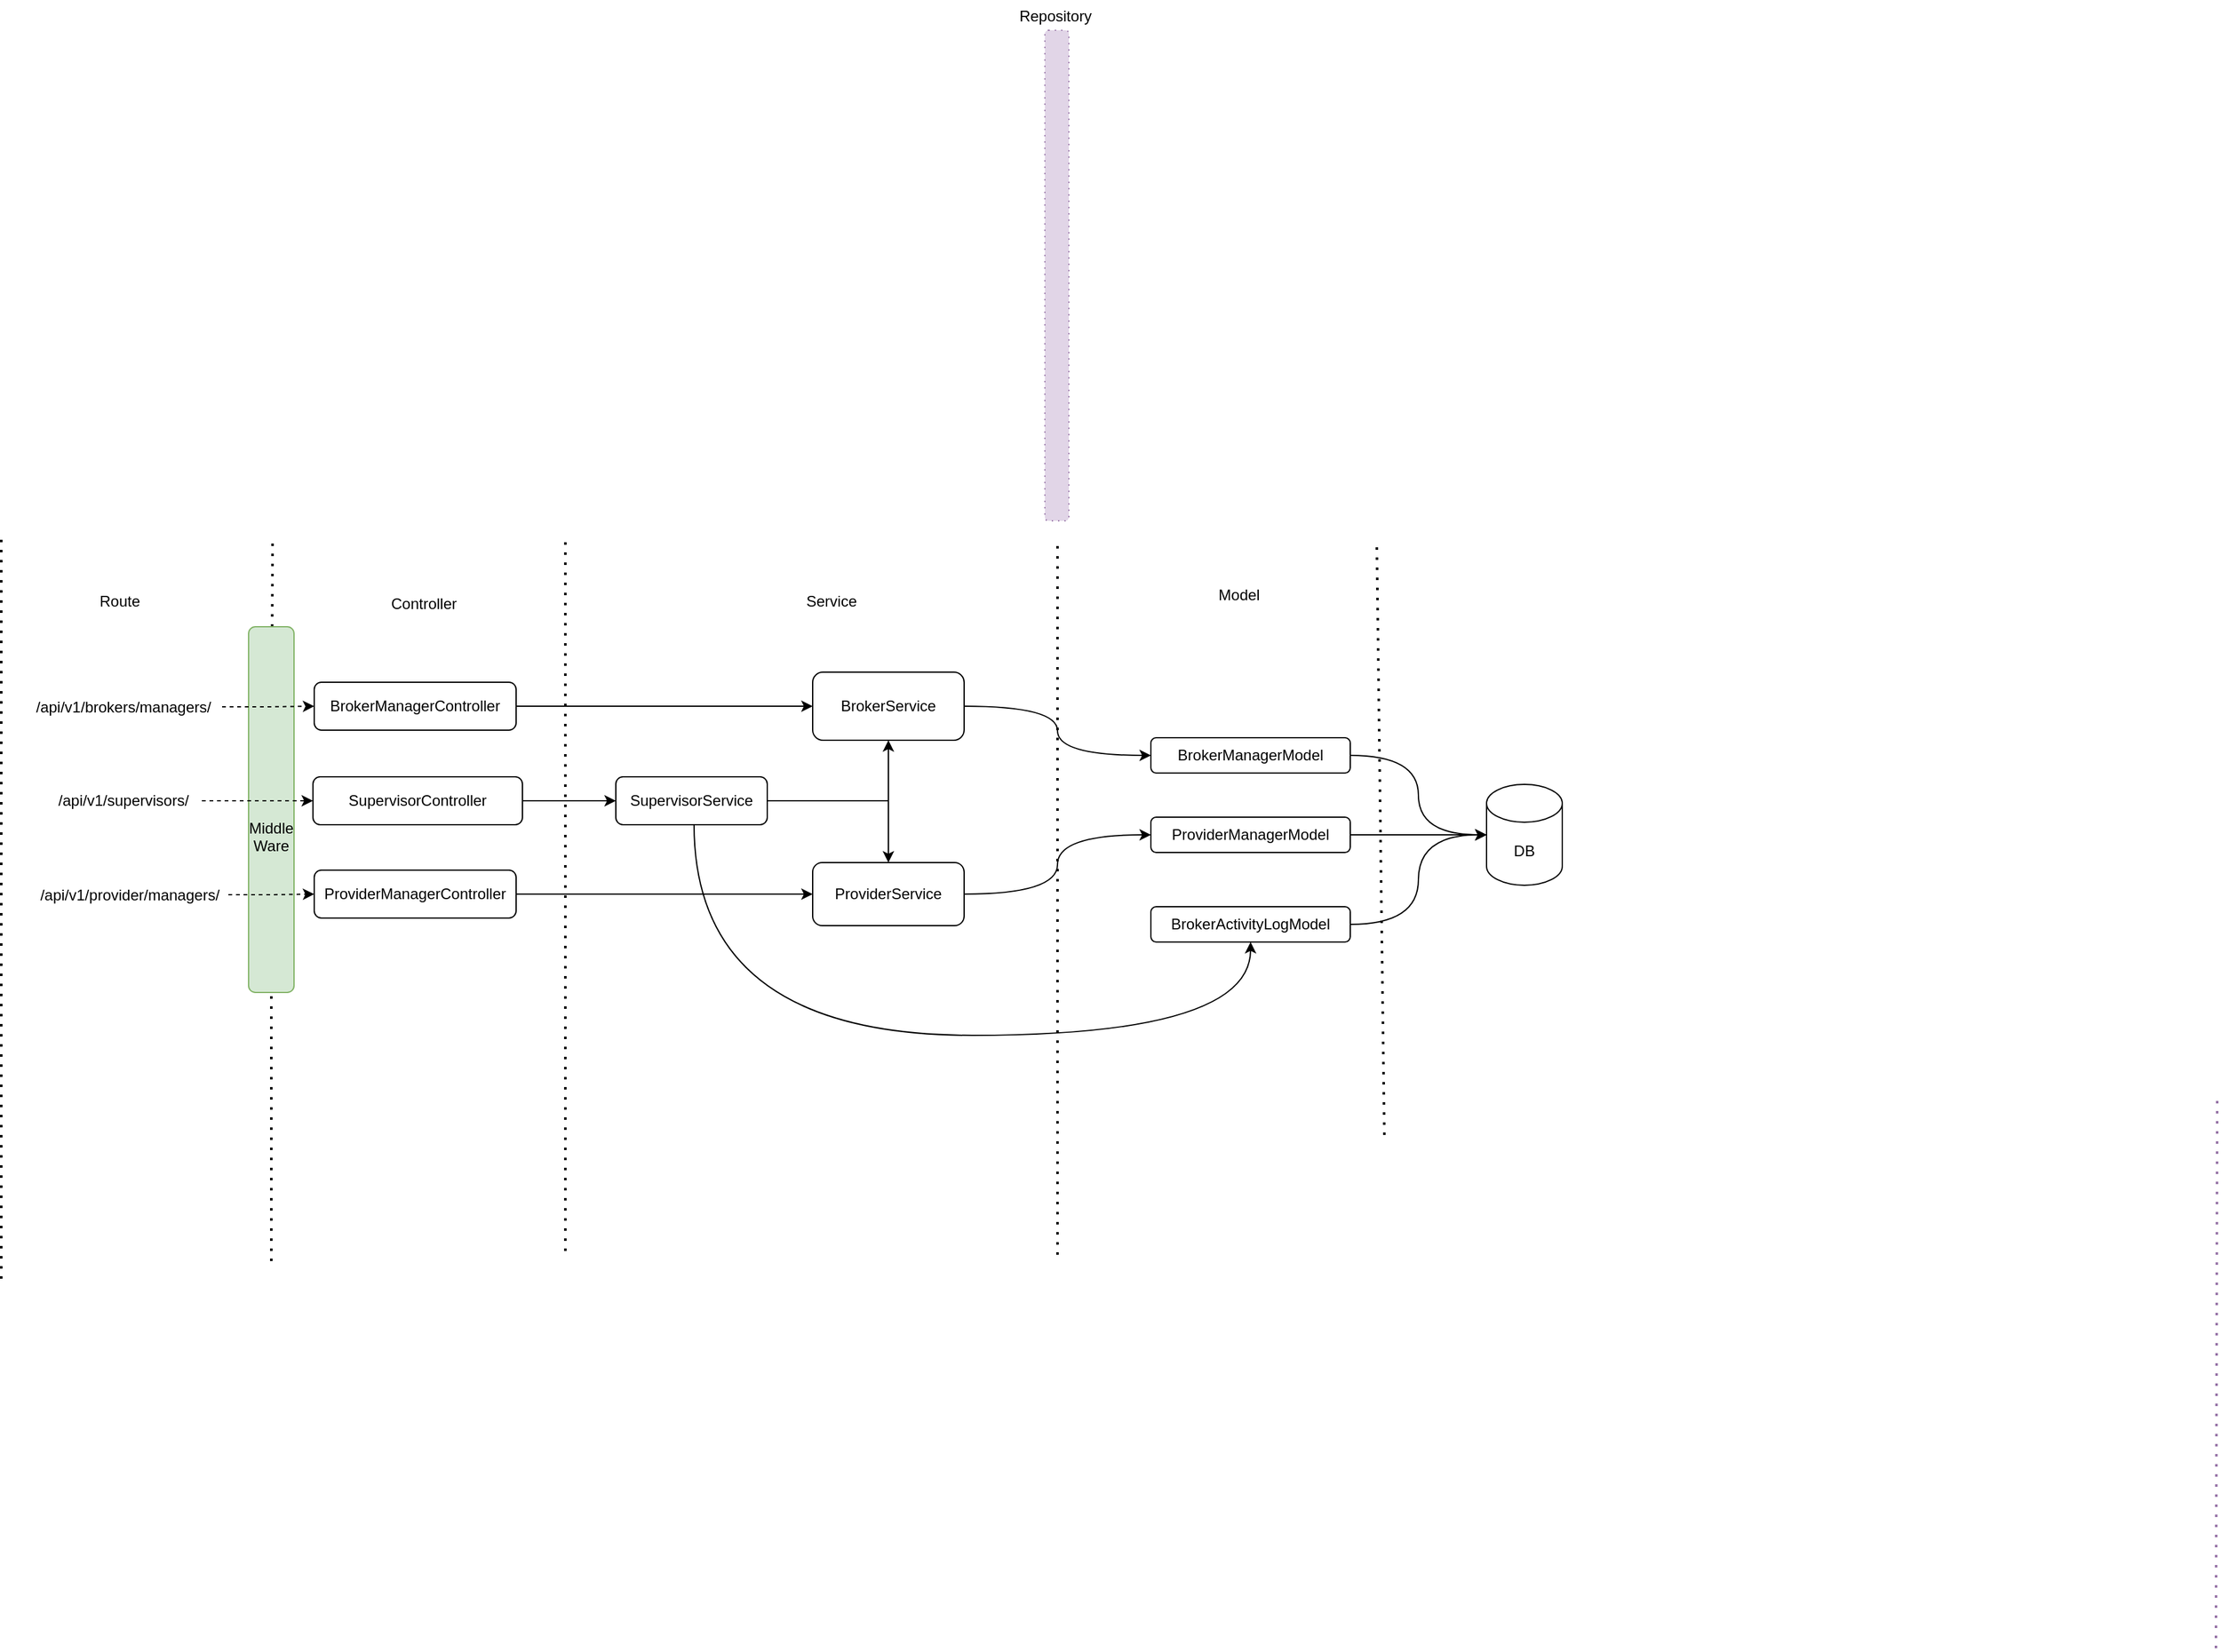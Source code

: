 <mxfile version="26.0.11">
  <diagram name="페이지-1" id="Y2dLASEYGfxgdQD2mr--">
    <mxGraphModel dx="1434" dy="2195" grid="0" gridSize="10" guides="1" tooltips="1" connect="1" arrows="1" fold="1" page="1" pageScale="1" pageWidth="1600" pageHeight="1400" background="none" math="0" shadow="0">
      <root>
        <mxCell id="0" />
        <mxCell id="1" parent="0" />
        <mxCell id="NHUCo9_RereNcycSFT4u-7" value="DB" style="shape=cylinder3;whiteSpace=wrap;html=1;boundedLbl=1;backgroundOutline=1;size=15;" vertex="1" parent="1">
          <mxGeometry x="1262" y="294" width="60" height="80" as="geometry" />
        </mxCell>
        <mxCell id="NHUCo9_RereNcycSFT4u-34" style="rounded=0;orthogonalLoop=1;jettySize=auto;html=1;edgeStyle=orthogonalEdgeStyle;" edge="1" parent="1" source="NHUCo9_RereNcycSFT4u-8" target="NHUCo9_RereNcycSFT4u-32">
          <mxGeometry relative="1" as="geometry" />
        </mxCell>
        <mxCell id="NHUCo9_RereNcycSFT4u-35" style="rounded=0;orthogonalLoop=1;jettySize=auto;html=1;edgeStyle=orthogonalEdgeStyle;" edge="1" parent="1" source="NHUCo9_RereNcycSFT4u-8" target="NHUCo9_RereNcycSFT4u-33">
          <mxGeometry relative="1" as="geometry" />
        </mxCell>
        <mxCell id="NHUCo9_RereNcycSFT4u-40" style="edgeStyle=orthogonalEdgeStyle;rounded=0;orthogonalLoop=1;jettySize=auto;html=1;entryX=0.5;entryY=1;entryDx=0;entryDy=0;curved=1;" edge="1" parent="1" source="NHUCo9_RereNcycSFT4u-8" target="NHUCo9_RereNcycSFT4u-24">
          <mxGeometry relative="1" as="geometry">
            <Array as="points">
              <mxPoint x="634" y="493" />
              <mxPoint x="1075" y="493" />
            </Array>
          </mxGeometry>
        </mxCell>
        <mxCell id="NHUCo9_RereNcycSFT4u-8" value="SupervisorService" style="rounded=1;whiteSpace=wrap;html=1;" vertex="1" parent="1">
          <mxGeometry x="572" y="288" width="120" height="38" as="geometry" />
        </mxCell>
        <mxCell id="NHUCo9_RereNcycSFT4u-11" value="" style="endArrow=none;dashed=1;html=1;dashPattern=1 3;strokeWidth=2;rounded=0;" edge="1" parent="1">
          <mxGeometry width="50" height="50" relative="1" as="geometry">
            <mxPoint x="85" y="686" as="sourcePoint" />
            <mxPoint x="85" y="98" as="targetPoint" />
          </mxGeometry>
        </mxCell>
        <mxCell id="NHUCo9_RereNcycSFT4u-12" value="" style="endArrow=none;dashed=1;html=1;dashPattern=1 3;strokeWidth=2;rounded=0;" edge="1" parent="1" source="NHUCo9_RereNcycSFT4u-29">
          <mxGeometry width="50" height="50" relative="1" as="geometry">
            <mxPoint x="300" y="484" as="sourcePoint" />
            <mxPoint x="300" y="101" as="targetPoint" />
          </mxGeometry>
        </mxCell>
        <mxCell id="NHUCo9_RereNcycSFT4u-13" value="Route" style="text;html=1;align=center;verticalAlign=middle;whiteSpace=wrap;rounded=0;" vertex="1" parent="1">
          <mxGeometry x="149" y="134" width="60" height="30" as="geometry" />
        </mxCell>
        <mxCell id="NHUCo9_RereNcycSFT4u-14" value="" style="endArrow=none;dashed=1;html=1;dashPattern=1 3;strokeWidth=2;rounded=0;" edge="1" parent="1">
          <mxGeometry width="50" height="50" relative="1" as="geometry">
            <mxPoint x="532" y="664" as="sourcePoint" />
            <mxPoint x="532" y="97" as="targetPoint" />
          </mxGeometry>
        </mxCell>
        <mxCell id="NHUCo9_RereNcycSFT4u-15" value="Controller" style="text;html=1;align=center;verticalAlign=middle;whiteSpace=wrap;rounded=0;" vertex="1" parent="1">
          <mxGeometry x="387" y="136" width="66" height="30" as="geometry" />
        </mxCell>
        <mxCell id="NHUCo9_RereNcycSFT4u-16" value="Service" style="text;html=1;align=center;verticalAlign=middle;whiteSpace=wrap;rounded=0;" vertex="1" parent="1">
          <mxGeometry x="710" y="134" width="66" height="30" as="geometry" />
        </mxCell>
        <mxCell id="NHUCo9_RereNcycSFT4u-17" value="" style="endArrow=none;dashed=1;html=1;dashPattern=1 3;strokeWidth=2;rounded=0;fillColor=#e1d5e7;strokeColor=#9673a6;" edge="1" parent="1">
          <mxGeometry width="50" height="50" relative="1" as="geometry">
            <mxPoint x="1840" y="979" as="sourcePoint" />
            <mxPoint x="1841" y="539" as="targetPoint" />
          </mxGeometry>
        </mxCell>
        <mxCell id="NHUCo9_RereNcycSFT4u-20" value="Model" style="text;html=1;align=center;verticalAlign=middle;whiteSpace=wrap;rounded=0;" vertex="1" parent="1">
          <mxGeometry x="1033" y="129" width="66" height="30" as="geometry" />
        </mxCell>
        <mxCell id="NHUCo9_RereNcycSFT4u-43" style="edgeStyle=orthogonalEdgeStyle;rounded=0;orthogonalLoop=1;jettySize=auto;html=1;curved=1;entryX=0;entryY=0.5;entryDx=0;entryDy=0;entryPerimeter=0;" edge="1" parent="1" source="NHUCo9_RereNcycSFT4u-22" target="NHUCo9_RereNcycSFT4u-7">
          <mxGeometry relative="1" as="geometry" />
        </mxCell>
        <mxCell id="NHUCo9_RereNcycSFT4u-22" value="BrokerManagerModel" style="rounded=1;whiteSpace=wrap;html=1;" vertex="1" parent="1">
          <mxGeometry x="996" y="257" width="158" height="28" as="geometry" />
        </mxCell>
        <mxCell id="NHUCo9_RereNcycSFT4u-23" value="ProviderManagerModel" style="rounded=1;whiteSpace=wrap;html=1;" vertex="1" parent="1">
          <mxGeometry x="996" y="320" width="158" height="28" as="geometry" />
        </mxCell>
        <mxCell id="NHUCo9_RereNcycSFT4u-24" value="BrokerActivityLogModel" style="rounded=1;whiteSpace=wrap;html=1;" vertex="1" parent="1">
          <mxGeometry x="996" y="391" width="158" height="28" as="geometry" />
        </mxCell>
        <mxCell id="NHUCo9_RereNcycSFT4u-27" value="" style="endArrow=none;dashed=1;html=1;dashPattern=1 3;strokeWidth=2;rounded=0;" edge="1" parent="1">
          <mxGeometry width="50" height="50" relative="1" as="geometry">
            <mxPoint x="1181" y="572" as="sourcePoint" />
            <mxPoint x="1175" y="101" as="targetPoint" />
          </mxGeometry>
        </mxCell>
        <mxCell id="NHUCo9_RereNcycSFT4u-28" style="edgeStyle=orthogonalEdgeStyle;rounded=0;orthogonalLoop=1;jettySize=auto;html=1;exitX=0.5;exitY=1;exitDx=0;exitDy=0;" edge="1" parent="1" source="NHUCo9_RereNcycSFT4u-20" target="NHUCo9_RereNcycSFT4u-20">
          <mxGeometry relative="1" as="geometry" />
        </mxCell>
        <mxCell id="NHUCo9_RereNcycSFT4u-31" value="" style="endArrow=none;dashed=1;html=1;dashPattern=1 3;strokeWidth=2;rounded=0;entryX=0.5;entryY=1;entryDx=0;entryDy=0;" edge="1" parent="1" target="NHUCo9_RereNcycSFT4u-29">
          <mxGeometry width="50" height="50" relative="1" as="geometry">
            <mxPoint x="299" y="672" as="sourcePoint" />
            <mxPoint x="318" y="144" as="targetPoint" />
          </mxGeometry>
        </mxCell>
        <mxCell id="NHUCo9_RereNcycSFT4u-29" value="&lt;div&gt;&lt;br&gt;&lt;/div&gt;&lt;div&gt;&lt;br&gt;&lt;/div&gt;&lt;div&gt;&lt;br&gt;&lt;/div&gt;Middle&lt;br&gt;Ware" style="rounded=1;whiteSpace=wrap;html=1;fillColor=#d5e8d4;strokeColor=#82b366;" vertex="1" parent="1">
          <mxGeometry x="281" y="169" width="36" height="290" as="geometry" />
        </mxCell>
        <mxCell id="NHUCo9_RereNcycSFT4u-36" style="edgeStyle=orthogonalEdgeStyle;rounded=0;orthogonalLoop=1;jettySize=auto;html=1;entryX=0;entryY=0.5;entryDx=0;entryDy=0;curved=1;" edge="1" parent="1" source="NHUCo9_RereNcycSFT4u-32" target="NHUCo9_RereNcycSFT4u-22">
          <mxGeometry relative="1" as="geometry" />
        </mxCell>
        <mxCell id="NHUCo9_RereNcycSFT4u-32" value="BrokerService&lt;span style=&quot;color: rgba(0, 0, 0, 0); font-family: monospace; font-size: 0px; text-align: start; text-wrap-mode: nowrap;&quot;&gt;%3CmxGraphModel%3E%3Croot%3E%3CmxCell%20id%3D%220%22%2F%3E%3CmxCell%20id%3D%221%22%20parent%3D%220%22%2F%3E%3CmxCell%20id%3D%222%22%20value%3D%22SupervisorService%22%20style%3D%22rounded%3D1%3BwhiteSpace%3Dwrap%3Bhtml%3D1%3B%22%20vertex%3D%221%22%20parent%3D%221%22%3E%3CmxGeometry%20x%3D%22569%22%20y%3D%22289%22%20width%3D%22120%22%20height%3D%2260%22%20as%3D%22geometry%22%2F%3E%3C%2FmxCell%3E%3C%2Froot%3E%3C%2FmxGraphModel%3E&lt;/span&gt;" style="rounded=1;whiteSpace=wrap;html=1;" vertex="1" parent="1">
          <mxGeometry x="728" y="205" width="120" height="54" as="geometry" />
        </mxCell>
        <mxCell id="NHUCo9_RereNcycSFT4u-37" style="edgeStyle=orthogonalEdgeStyle;rounded=0;orthogonalLoop=1;jettySize=auto;html=1;entryX=0;entryY=0.5;entryDx=0;entryDy=0;curved=1;" edge="1" parent="1" source="NHUCo9_RereNcycSFT4u-33" target="NHUCo9_RereNcycSFT4u-23">
          <mxGeometry relative="1" as="geometry" />
        </mxCell>
        <mxCell id="NHUCo9_RereNcycSFT4u-33" value="ProviderService" style="rounded=1;whiteSpace=wrap;html=1;" vertex="1" parent="1">
          <mxGeometry x="728" y="356" width="120" height="50" as="geometry" />
        </mxCell>
        <mxCell id="NHUCo9_RereNcycSFT4u-41" style="edgeStyle=orthogonalEdgeStyle;rounded=0;orthogonalLoop=1;jettySize=auto;html=1;entryX=0;entryY=0.5;entryDx=0;entryDy=0;entryPerimeter=0;curved=1;" edge="1" parent="1" source="NHUCo9_RereNcycSFT4u-24" target="NHUCo9_RereNcycSFT4u-7">
          <mxGeometry relative="1" as="geometry" />
        </mxCell>
        <mxCell id="NHUCo9_RereNcycSFT4u-42" style="edgeStyle=orthogonalEdgeStyle;rounded=0;orthogonalLoop=1;jettySize=auto;html=1;entryX=0;entryY=0.5;entryDx=0;entryDy=0;entryPerimeter=0;curved=1;" edge="1" parent="1" source="NHUCo9_RereNcycSFT4u-23" target="NHUCo9_RereNcycSFT4u-7">
          <mxGeometry relative="1" as="geometry" />
        </mxCell>
        <mxCell id="NHUCo9_RereNcycSFT4u-49" style="edgeStyle=orthogonalEdgeStyle;rounded=0;orthogonalLoop=1;jettySize=auto;html=1;curved=1;" edge="1" parent="1" source="NHUCo9_RereNcycSFT4u-46" target="NHUCo9_RereNcycSFT4u-8">
          <mxGeometry relative="1" as="geometry" />
        </mxCell>
        <mxCell id="NHUCo9_RereNcycSFT4u-46" value="SupervisorController" style="rounded=1;whiteSpace=wrap;html=1;" vertex="1" parent="1">
          <mxGeometry x="332" y="288" width="166" height="38" as="geometry" />
        </mxCell>
        <mxCell id="NHUCo9_RereNcycSFT4u-50" style="rounded=0;orthogonalLoop=1;jettySize=auto;html=1;entryX=0;entryY=0.5;entryDx=0;entryDy=0;edgeStyle=orthogonalEdgeStyle;curved=1;" edge="1" parent="1" source="NHUCo9_RereNcycSFT4u-47" target="NHUCo9_RereNcycSFT4u-32">
          <mxGeometry relative="1" as="geometry" />
        </mxCell>
        <mxCell id="NHUCo9_RereNcycSFT4u-47" value="BrokerManagerController" style="rounded=1;whiteSpace=wrap;html=1;" vertex="1" parent="1">
          <mxGeometry x="333" y="213" width="160" height="38" as="geometry" />
        </mxCell>
        <mxCell id="NHUCo9_RereNcycSFT4u-51" style="rounded=0;orthogonalLoop=1;jettySize=auto;html=1;entryX=0;entryY=0.5;entryDx=0;entryDy=0;edgeStyle=orthogonalEdgeStyle;curved=1;" edge="1" parent="1" source="NHUCo9_RereNcycSFT4u-48" target="NHUCo9_RereNcycSFT4u-33">
          <mxGeometry relative="1" as="geometry" />
        </mxCell>
        <mxCell id="NHUCo9_RereNcycSFT4u-48" value="ProviderManagerController" style="rounded=1;whiteSpace=wrap;html=1;" vertex="1" parent="1">
          <mxGeometry x="333" y="362" width="160" height="38" as="geometry" />
        </mxCell>
        <mxCell id="NHUCo9_RereNcycSFT4u-62" style="edgeStyle=orthogonalEdgeStyle;rounded=0;orthogonalLoop=1;jettySize=auto;html=1;entryX=0;entryY=0.5;entryDx=0;entryDy=0;dashed=1;" edge="1" parent="1" source="NHUCo9_RereNcycSFT4u-57" target="NHUCo9_RereNcycSFT4u-48">
          <mxGeometry relative="1" as="geometry" />
        </mxCell>
        <mxCell id="NHUCo9_RereNcycSFT4u-57" value="/api/v1/provider/managers/" style="text;html=1;align=center;verticalAlign=middle;whiteSpace=wrap;rounded=0;" vertex="1" parent="1">
          <mxGeometry x="109" y="367" width="156" height="29" as="geometry" />
        </mxCell>
        <mxCell id="NHUCo9_RereNcycSFT4u-60" style="edgeStyle=orthogonalEdgeStyle;rounded=0;orthogonalLoop=1;jettySize=auto;html=1;dashed=1;" edge="1" parent="1" source="NHUCo9_RereNcycSFT4u-58" target="NHUCo9_RereNcycSFT4u-47">
          <mxGeometry relative="1" as="geometry" />
        </mxCell>
        <mxCell id="NHUCo9_RereNcycSFT4u-58" value="/api/v1/brokers/managers/" style="text;html=1;align=center;verticalAlign=middle;whiteSpace=wrap;rounded=0;" vertex="1" parent="1">
          <mxGeometry x="104" y="218" width="156" height="29" as="geometry" />
        </mxCell>
        <mxCell id="NHUCo9_RereNcycSFT4u-61" style="edgeStyle=orthogonalEdgeStyle;rounded=0;orthogonalLoop=1;jettySize=auto;html=1;entryX=0;entryY=0.5;entryDx=0;entryDy=0;dashed=1;" edge="1" parent="1" source="NHUCo9_RereNcycSFT4u-59" target="NHUCo9_RereNcycSFT4u-46">
          <mxGeometry relative="1" as="geometry" />
        </mxCell>
        <mxCell id="NHUCo9_RereNcycSFT4u-59" value="/api/v1/supervisors/" style="text;html=1;align=center;verticalAlign=middle;whiteSpace=wrap;rounded=0;" vertex="1" parent="1">
          <mxGeometry x="120" y="292.5" width="124" height="29" as="geometry" />
        </mxCell>
        <mxCell id="NHUCo9_RereNcycSFT4u-65" value="" style="endArrow=none;dashed=1;html=1;dashPattern=1 3;strokeWidth=2;rounded=0;" edge="1" parent="1">
          <mxGeometry width="50" height="50" relative="1" as="geometry">
            <mxPoint x="922" y="667" as="sourcePoint" />
            <mxPoint x="922" y="102" as="targetPoint" />
          </mxGeometry>
        </mxCell>
        <mxCell id="NHUCo9_RereNcycSFT4u-70" value="" style="group" vertex="1" connectable="0" parent="1">
          <mxGeometry x="882" y="-328" width="75" height="413" as="geometry" />
        </mxCell>
        <mxCell id="NHUCo9_RereNcycSFT4u-53" value="" style="rounded=1;whiteSpace=wrap;html=1;fillColor=#e1d5e7;strokeColor=#9673a6;labelBackgroundColor=none;dashed=1;dashPattern=1 4;" vertex="1" parent="NHUCo9_RereNcycSFT4u-70">
          <mxGeometry x="30" y="24" width="19" height="389" as="geometry" />
        </mxCell>
        <mxCell id="NHUCo9_RereNcycSFT4u-68" value="Repository" style="text;html=1;align=center;verticalAlign=middle;resizable=0;points=[];autosize=1;strokeColor=none;fillColor=none;" vertex="1" parent="NHUCo9_RereNcycSFT4u-70">
          <mxGeometry width="75" height="26" as="geometry" />
        </mxCell>
      </root>
    </mxGraphModel>
  </diagram>
</mxfile>
